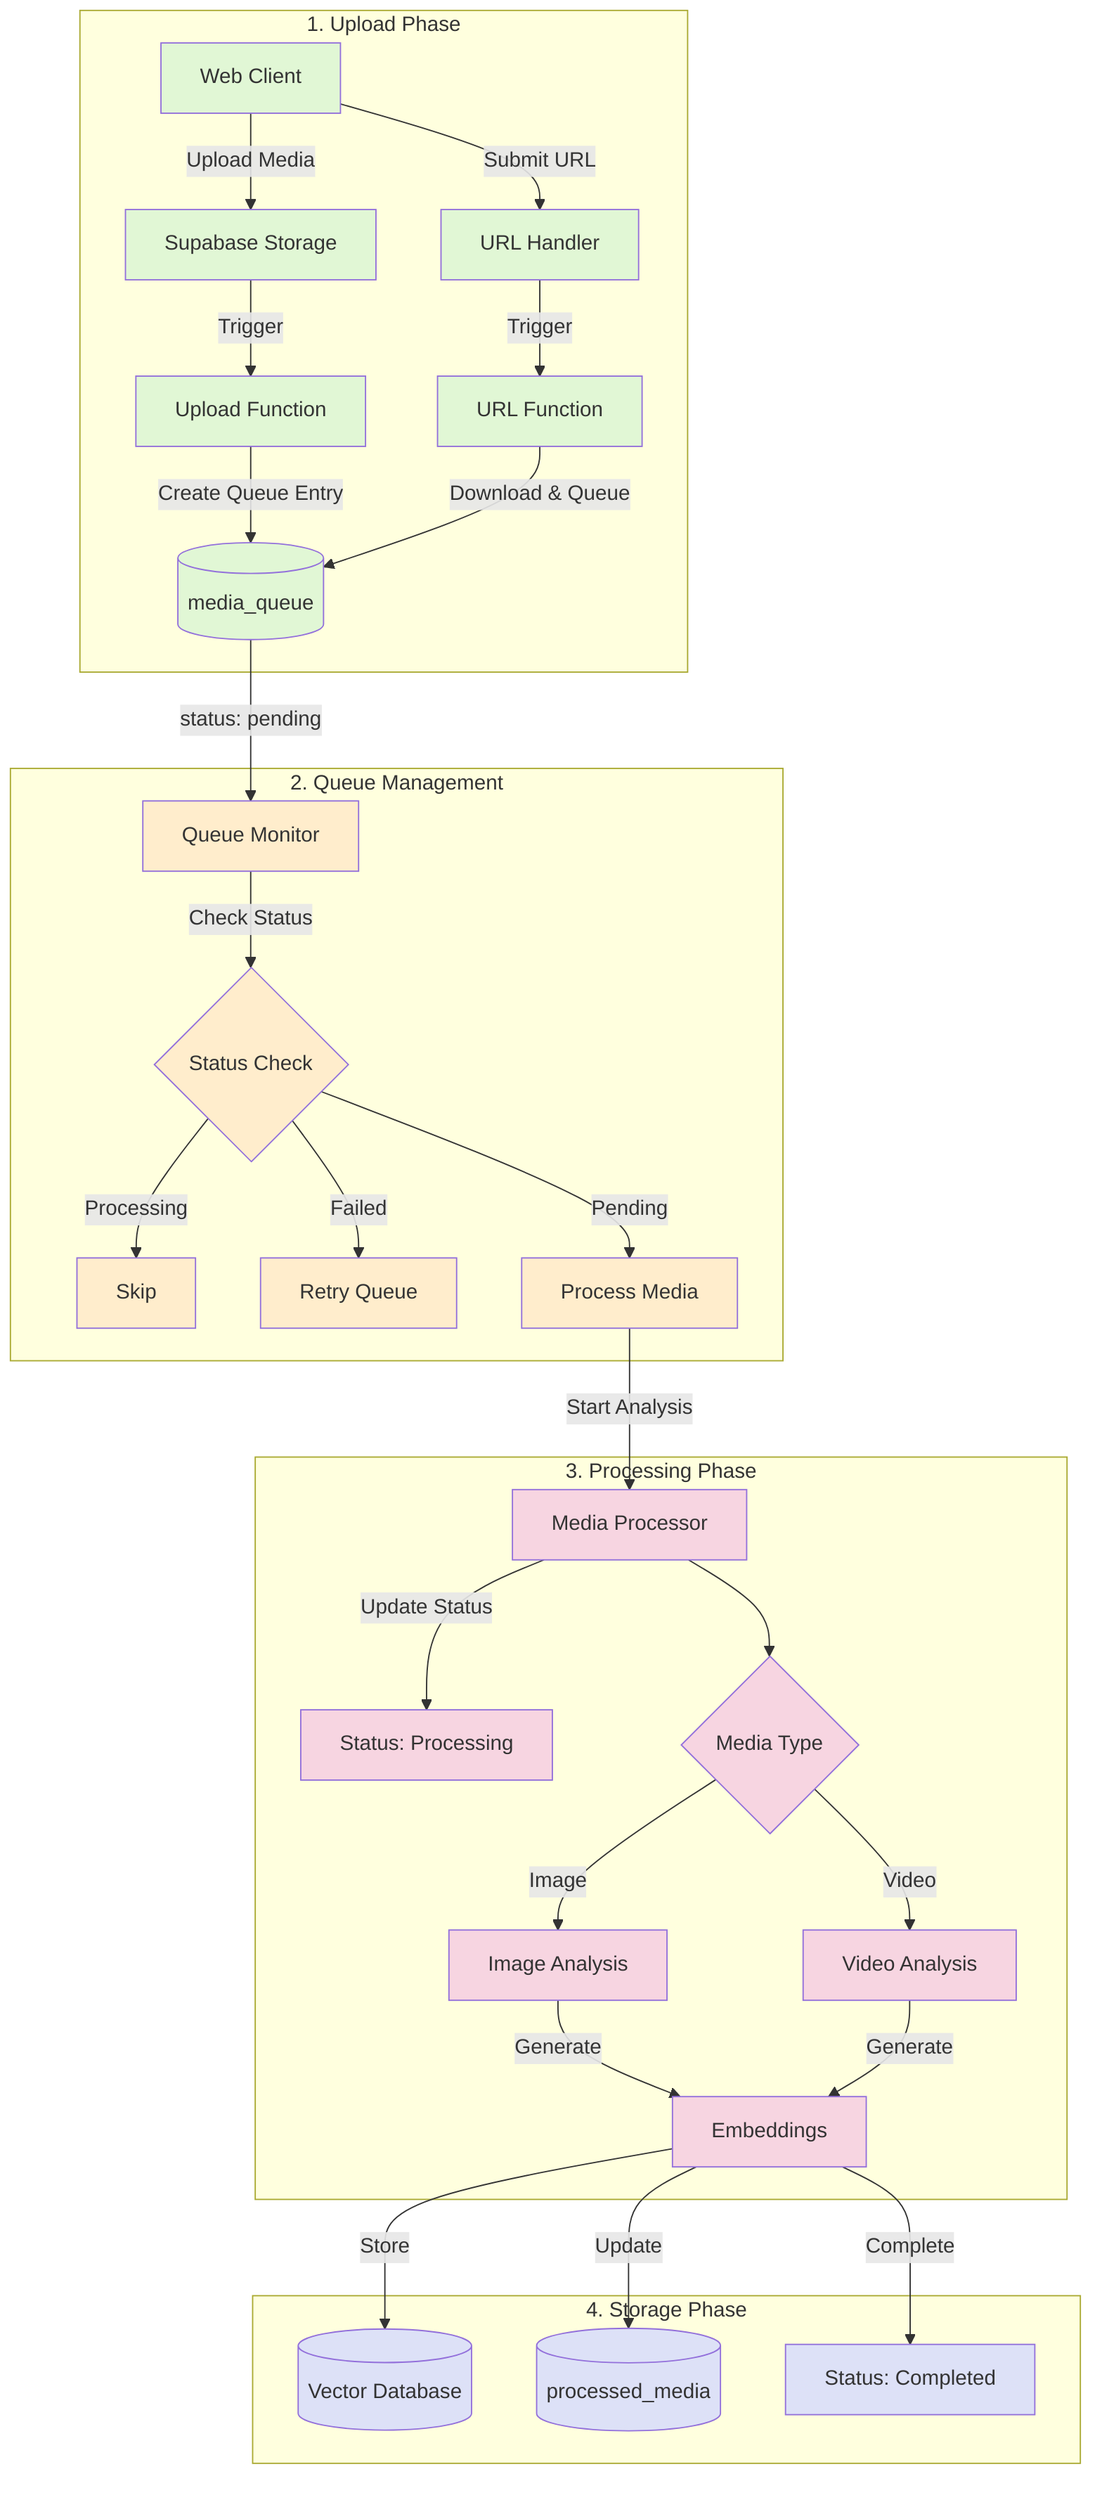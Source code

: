 flowchart TD
    subgraph "1. Upload Phase"
        A[Web Client] -->|Upload Media| B[Supabase Storage]
        A -->|Submit URL| C[URL Handler]
        
        B -->|Trigger| D[Upload Function]
        C -->|Trigger| E[URL Function]
        
        D -->|Create Queue Entry| F[(media_queue)]
        E -->|Download & Queue| F
    end

    subgraph "2. Queue Management"
        F -->|status: pending| G[Queue Monitor]
        G -->|Check Status| H{Status Check}
        H -->|Processing| I[Skip]
        H -->|Failed| J[Retry Queue]
        H -->|Pending| K[Process Media]
    end

    subgraph "3. Processing Phase"
        K -->|Start Analysis| L[Media Processor]
        L -->|Update Status| M[Status: Processing]
        L --> N{Media Type}
        
        N -->|Image| O[Image Analysis]
        N -->|Video| P[Video Analysis]
        
        O & P -->|Generate| Q[Embeddings]
    end

    subgraph "4. Storage Phase"
        Q -->|Store| R[(Vector Database)]
        Q -->|Update| S[(processed_media)]
        Q -->|Complete| T[Status: Completed]
    end

    classDef phase1 fill:#e1f7d5
    classDef phase2 fill:#ffedcc
    classDef phase3 fill:#f7d5e1
    classDef phase4 fill:#dde1f7
    
    class A,B,C,D,E,F phase1
    class G,H,I,J,K phase2
    class L,M,N,O,P,Q phase3
    class R,S,T phase4